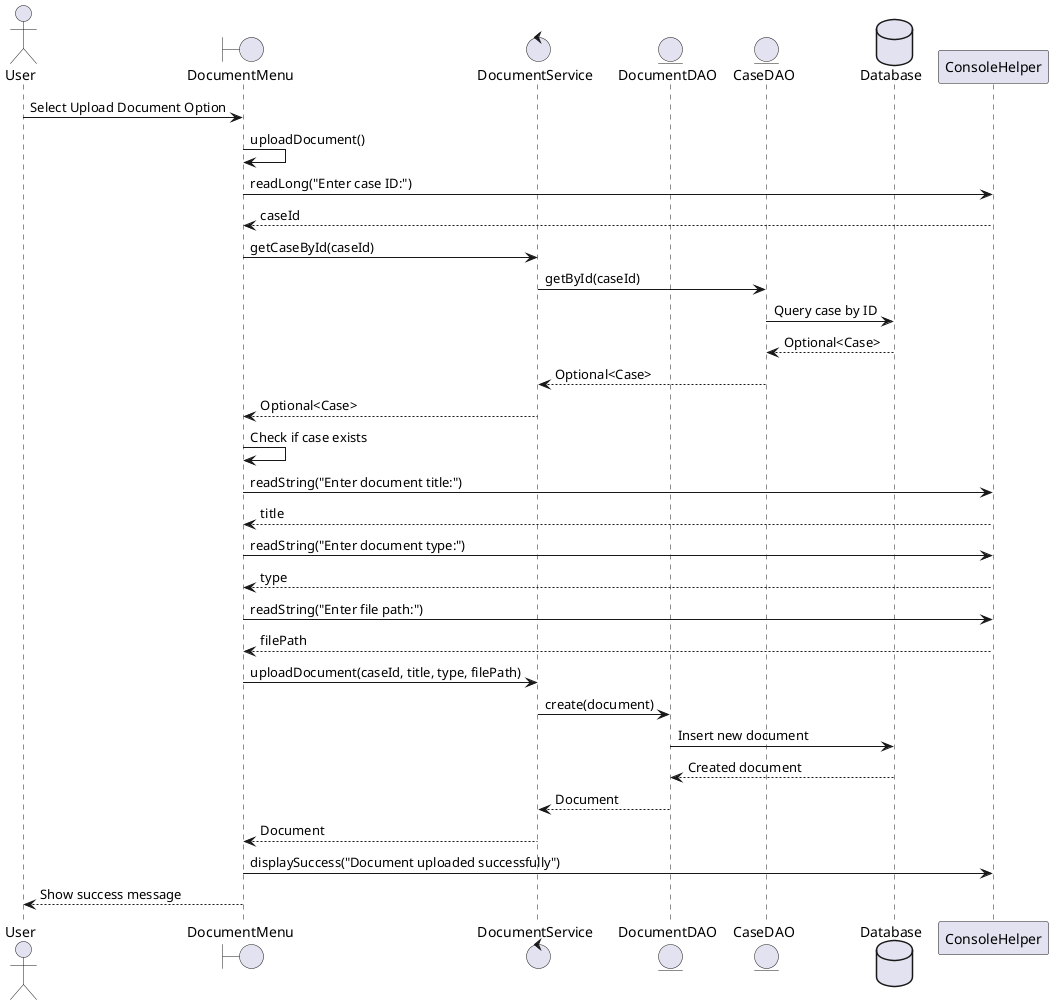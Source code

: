 @startuml Upload Document Process - Sequence Diagram

actor User
boundary "DocumentMenu" as DocumentMenu
control "DocumentService" as DocumentService
entity "DocumentDAO" as DocumentDAO
entity "CaseDAO" as CaseDAO
database "Database" as DB

User -> DocumentMenu: Select Upload Document Option
DocumentMenu -> DocumentMenu: uploadDocument()
DocumentMenu -> ConsoleHelper: readLong("Enter case ID:")
ConsoleHelper --> DocumentMenu: caseId
DocumentMenu -> DocumentService: getCaseById(caseId)
DocumentService -> CaseDAO: getById(caseId)
CaseDAO -> DB: Query case by ID
DB --> CaseDAO: Optional<Case>
CaseDAO --> DocumentService: Optional<Case>
DocumentService --> DocumentMenu: Optional<Case>
DocumentMenu -> DocumentMenu: Check if case exists
DocumentMenu -> ConsoleHelper: readString("Enter document title:")
ConsoleHelper --> DocumentMenu: title
DocumentMenu -> ConsoleHelper: readString("Enter document type:")
ConsoleHelper --> DocumentMenu: type
DocumentMenu -> ConsoleHelper: readString("Enter file path:")
ConsoleHelper --> DocumentMenu: filePath
DocumentMenu -> DocumentService: uploadDocument(caseId, title, type, filePath)
DocumentService -> DocumentDAO: create(document)
DocumentDAO -> DB: Insert new document
DB --> DocumentDAO: Created document
DocumentDAO --> DocumentService: Document
DocumentService --> DocumentMenu: Document
DocumentMenu -> ConsoleHelper: displaySuccess("Document uploaded successfully")
DocumentMenu --> User: Show success message

@enduml
